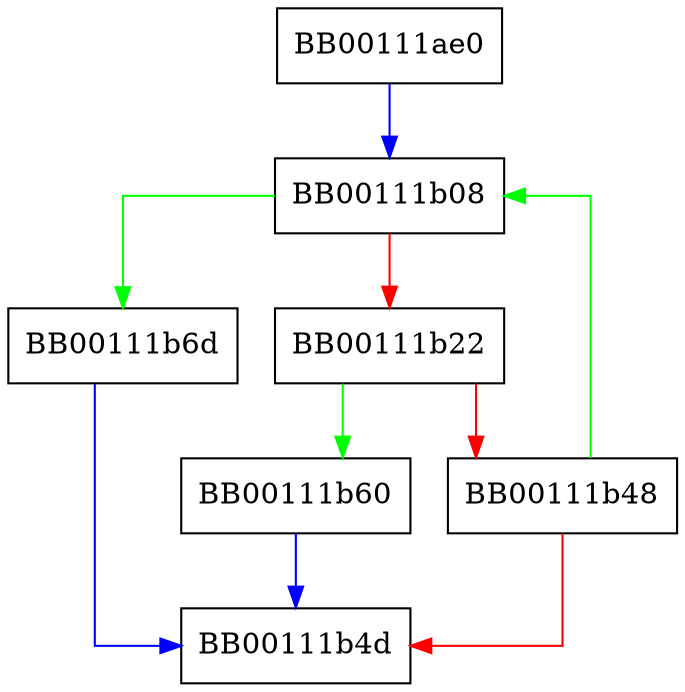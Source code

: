 digraph FUN_00111ae0 {
  node [shape="box"];
  graph [splines=ortho];
  BB00111ae0 -> BB00111b08 [color="blue"];
  BB00111b08 -> BB00111b6d [color="green"];
  BB00111b08 -> BB00111b22 [color="red"];
  BB00111b22 -> BB00111b60 [color="green"];
  BB00111b22 -> BB00111b48 [color="red"];
  BB00111b48 -> BB00111b08 [color="green"];
  BB00111b48 -> BB00111b4d [color="red"];
  BB00111b60 -> BB00111b4d [color="blue"];
  BB00111b6d -> BB00111b4d [color="blue"];
}